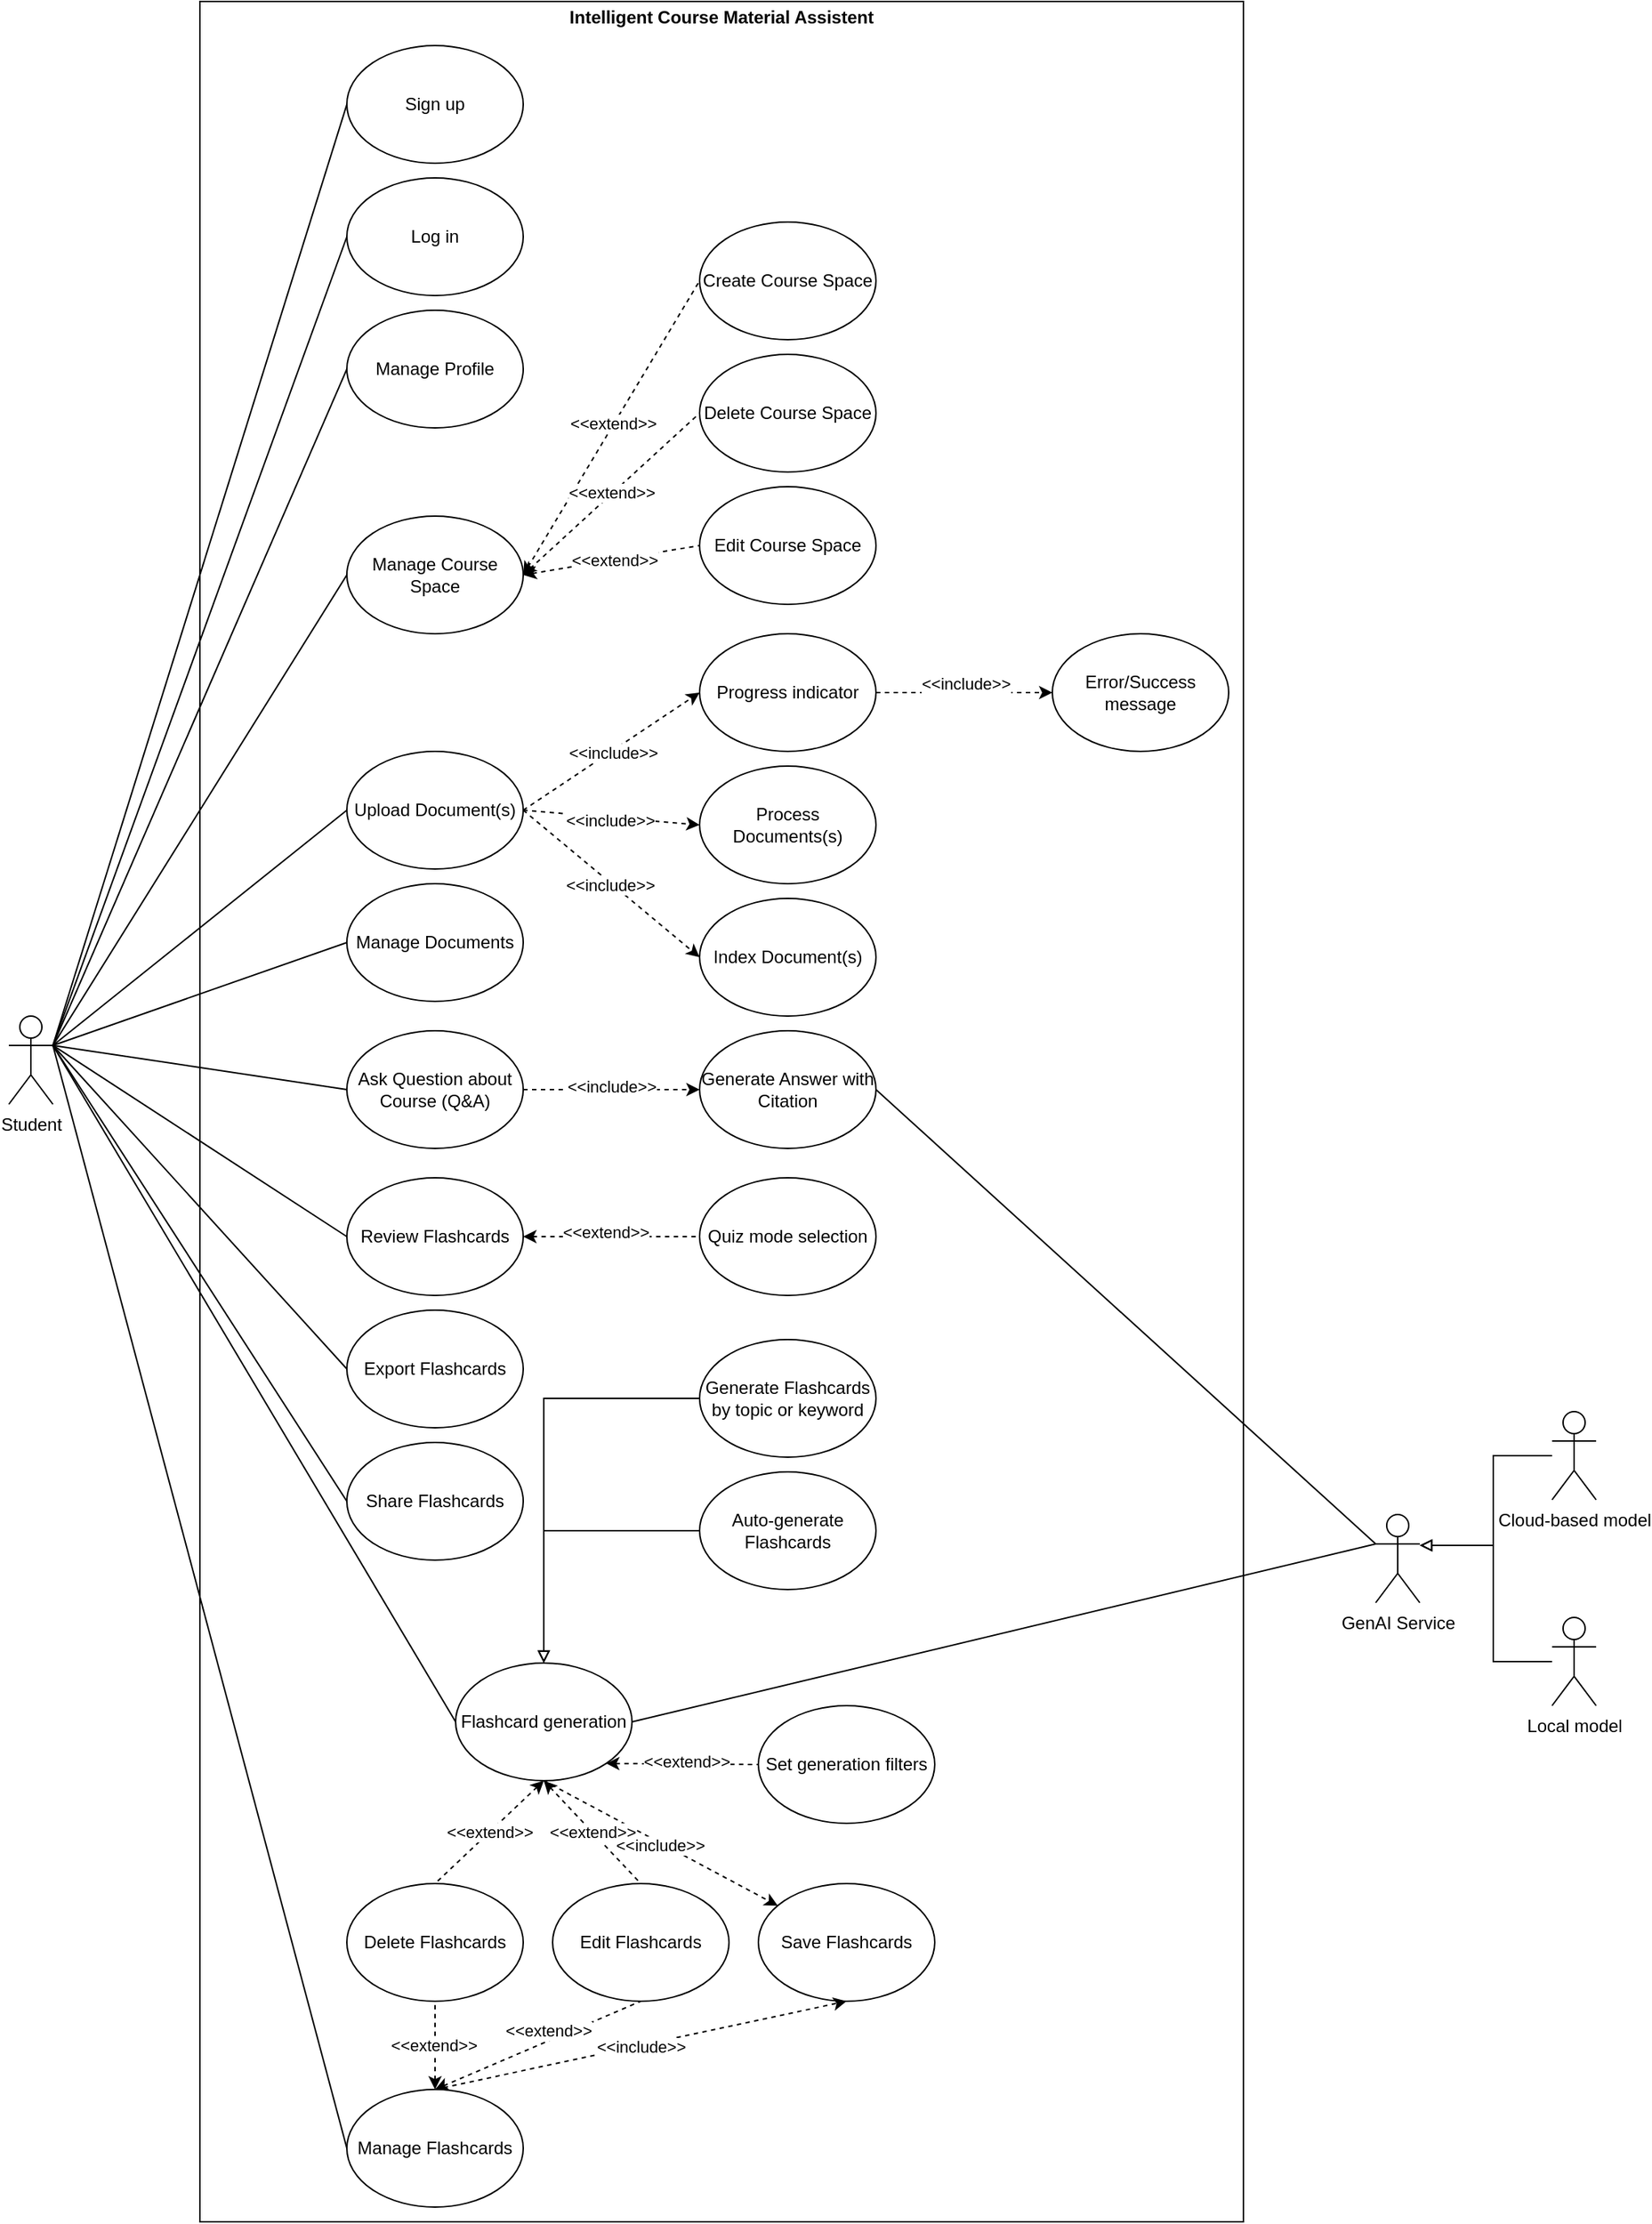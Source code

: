 <mxfile version="27.0.5">
  <diagram name="Seite-1" id="9RO6Gj3AckQCQeCG-p3R">
    <mxGraphModel dx="1501" dy="1012" grid="1" gridSize="10" guides="1" tooltips="1" connect="1" arrows="1" fold="1" page="1" pageScale="1" pageWidth="827" pageHeight="1169" math="0" shadow="0">
      <root>
        <mxCell id="0" />
        <mxCell id="1" parent="0" />
        <mxCell id="ttuAGjpay7eY83esUB-h-126" value="&lt;p style=&quot;margin:0px;margin-top:4px;text-align:center;&quot;&gt;&lt;b&gt;Intelligent Course Material Assistent&lt;/b&gt;&lt;/p&gt;" style="verticalAlign=top;align=left;overflow=fill;html=1;whiteSpace=wrap;" vertex="1" parent="1">
          <mxGeometry x="180" y="10" width="710" height="1510" as="geometry" />
        </mxCell>
        <mxCell id="ttuAGjpay7eY83esUB-h-53" style="edgeStyle=none;rounded=0;orthogonalLoop=1;jettySize=auto;html=1;exitX=1;exitY=0.333;exitDx=0;exitDy=0;exitPerimeter=0;entryX=0;entryY=0.5;entryDx=0;entryDy=0;endArrow=none;startFill=0;" edge="1" parent="1" source="ttuAGjpay7eY83esUB-h-1" target="ttuAGjpay7eY83esUB-h-5">
          <mxGeometry relative="1" as="geometry" />
        </mxCell>
        <mxCell id="ttuAGjpay7eY83esUB-h-55" style="edgeStyle=none;rounded=0;orthogonalLoop=1;jettySize=auto;html=1;exitX=1;exitY=0.333;exitDx=0;exitDy=0;exitPerimeter=0;entryX=0;entryY=0.5;entryDx=0;entryDy=0;endArrow=none;startFill=0;" edge="1" parent="1" source="ttuAGjpay7eY83esUB-h-1" target="ttuAGjpay7eY83esUB-h-6">
          <mxGeometry relative="1" as="geometry" />
        </mxCell>
        <mxCell id="ttuAGjpay7eY83esUB-h-56" style="edgeStyle=none;rounded=0;orthogonalLoop=1;jettySize=auto;html=1;exitX=1;exitY=0.333;exitDx=0;exitDy=0;exitPerimeter=0;entryX=0;entryY=0.5;entryDx=0;entryDy=0;endArrow=none;startFill=0;" edge="1" parent="1" source="ttuAGjpay7eY83esUB-h-1" target="ttuAGjpay7eY83esUB-h-7">
          <mxGeometry relative="1" as="geometry" />
        </mxCell>
        <mxCell id="ttuAGjpay7eY83esUB-h-60" style="edgeStyle=none;rounded=0;orthogonalLoop=1;jettySize=auto;html=1;exitX=1;exitY=0.333;exitDx=0;exitDy=0;exitPerimeter=0;entryX=0;entryY=0.5;entryDx=0;entryDy=0;endArrow=none;startFill=0;" edge="1" parent="1" source="ttuAGjpay7eY83esUB-h-1" target="ttuAGjpay7eY83esUB-h-18">
          <mxGeometry relative="1" as="geometry" />
        </mxCell>
        <mxCell id="ttuAGjpay7eY83esUB-h-61" style="edgeStyle=none;rounded=0;orthogonalLoop=1;jettySize=auto;html=1;exitX=1;exitY=0.333;exitDx=0;exitDy=0;exitPerimeter=0;entryX=0;entryY=0.5;entryDx=0;entryDy=0;endArrow=none;startFill=0;" edge="1" parent="1" source="ttuAGjpay7eY83esUB-h-1" target="ttuAGjpay7eY83esUB-h-21">
          <mxGeometry relative="1" as="geometry" />
        </mxCell>
        <mxCell id="ttuAGjpay7eY83esUB-h-62" style="edgeStyle=none;rounded=0;orthogonalLoop=1;jettySize=auto;html=1;exitX=1;exitY=0.333;exitDx=0;exitDy=0;exitPerimeter=0;entryX=0;entryY=0.5;entryDx=0;entryDy=0;endArrow=none;startFill=0;" edge="1" parent="1" source="ttuAGjpay7eY83esUB-h-1" target="ttuAGjpay7eY83esUB-h-24">
          <mxGeometry relative="1" as="geometry" />
        </mxCell>
        <mxCell id="ttuAGjpay7eY83esUB-h-63" style="edgeStyle=none;rounded=0;orthogonalLoop=1;jettySize=auto;html=1;exitX=1;exitY=0.333;exitDx=0;exitDy=0;exitPerimeter=0;entryX=0;entryY=0.5;entryDx=0;entryDy=0;endArrow=none;startFill=0;" edge="1" parent="1" source="ttuAGjpay7eY83esUB-h-1" target="ttuAGjpay7eY83esUB-h-25">
          <mxGeometry relative="1" as="geometry" />
        </mxCell>
        <mxCell id="ttuAGjpay7eY83esUB-h-64" style="edgeStyle=none;rounded=0;orthogonalLoop=1;jettySize=auto;html=1;exitX=1;exitY=0.333;exitDx=0;exitDy=0;exitPerimeter=0;entryX=0;entryY=0.5;entryDx=0;entryDy=0;endArrow=none;startFill=0;" edge="1" parent="1" source="ttuAGjpay7eY83esUB-h-1" target="ttuAGjpay7eY83esUB-h-26">
          <mxGeometry relative="1" as="geometry" />
        </mxCell>
        <mxCell id="ttuAGjpay7eY83esUB-h-65" style="edgeStyle=none;rounded=0;orthogonalLoop=1;jettySize=auto;html=1;exitX=1;exitY=0.333;exitDx=0;exitDy=0;exitPerimeter=0;entryX=0;entryY=0.5;entryDx=0;entryDy=0;endArrow=none;startFill=0;" edge="1" parent="1" source="ttuAGjpay7eY83esUB-h-1" target="ttuAGjpay7eY83esUB-h-34">
          <mxGeometry relative="1" as="geometry" />
        </mxCell>
        <mxCell id="ttuAGjpay7eY83esUB-h-66" style="edgeStyle=none;rounded=0;orthogonalLoop=1;jettySize=auto;html=1;exitX=1;exitY=0.333;exitDx=0;exitDy=0;exitPerimeter=0;entryX=0;entryY=0.5;entryDx=0;entryDy=0;endArrow=none;startFill=0;" edge="1" parent="1" source="ttuAGjpay7eY83esUB-h-1" target="ttuAGjpay7eY83esUB-h-31">
          <mxGeometry relative="1" as="geometry" />
        </mxCell>
        <mxCell id="ttuAGjpay7eY83esUB-h-92" style="edgeStyle=none;rounded=0;orthogonalLoop=1;jettySize=auto;html=1;exitX=1;exitY=0.333;exitDx=0;exitDy=0;exitPerimeter=0;entryX=0;entryY=0.5;entryDx=0;entryDy=0;endArrow=none;startFill=0;" edge="1" parent="1" source="ttuAGjpay7eY83esUB-h-1" target="ttuAGjpay7eY83esUB-h-100">
          <mxGeometry relative="1" as="geometry" />
        </mxCell>
        <mxCell id="ttuAGjpay7eY83esUB-h-114" style="edgeStyle=none;rounded=0;orthogonalLoop=1;jettySize=auto;html=1;exitX=1;exitY=0.333;exitDx=0;exitDy=0;exitPerimeter=0;entryX=0;entryY=0.5;entryDx=0;entryDy=0;endArrow=none;startFill=0;" edge="1" parent="1" source="ttuAGjpay7eY83esUB-h-1" target="ttuAGjpay7eY83esUB-h-113">
          <mxGeometry relative="1" as="geometry" />
        </mxCell>
        <mxCell id="ttuAGjpay7eY83esUB-h-1" value="Student" style="shape=umlActor;verticalLabelPosition=bottom;verticalAlign=top;html=1;outlineConnect=0;" vertex="1" parent="1">
          <mxGeometry x="50" y="700" width="30" height="60" as="geometry" />
        </mxCell>
        <mxCell id="ttuAGjpay7eY83esUB-h-89" style="edgeStyle=none;rounded=0;orthogonalLoop=1;jettySize=auto;html=1;exitX=0;exitY=0.333;exitDx=0;exitDy=0;exitPerimeter=0;entryX=1;entryY=0.5;entryDx=0;entryDy=0;endArrow=none;startFill=0;" edge="1" parent="1" source="ttuAGjpay7eY83esUB-h-2" target="ttuAGjpay7eY83esUB-h-24">
          <mxGeometry relative="1" as="geometry" />
        </mxCell>
        <mxCell id="ttuAGjpay7eY83esUB-h-2" value="GenAI Service" style="shape=umlActor;verticalLabelPosition=bottom;verticalAlign=top;html=1;outlineConnect=0;" vertex="1" parent="1">
          <mxGeometry x="980" y="1039" width="30" height="60" as="geometry" />
        </mxCell>
        <mxCell id="ttuAGjpay7eY83esUB-h-5" value="Sign up" style="ellipse;whiteSpace=wrap;html=1;" vertex="1" parent="1">
          <mxGeometry x="280" y="40" width="120" height="80" as="geometry" />
        </mxCell>
        <mxCell id="ttuAGjpay7eY83esUB-h-6" value="Log in" style="ellipse;whiteSpace=wrap;html=1;" vertex="1" parent="1">
          <mxGeometry x="280" y="130" width="120" height="80" as="geometry" />
        </mxCell>
        <mxCell id="ttuAGjpay7eY83esUB-h-7" value="Manage Profile" style="ellipse;whiteSpace=wrap;html=1;" vertex="1" parent="1">
          <mxGeometry x="280" y="220" width="120" height="80" as="geometry" />
        </mxCell>
        <mxCell id="ttuAGjpay7eY83esUB-h-15" value="Create Course Space" style="ellipse;whiteSpace=wrap;html=1;" vertex="1" parent="1">
          <mxGeometry x="520" y="160" width="120" height="80" as="geometry" />
        </mxCell>
        <mxCell id="ttuAGjpay7eY83esUB-h-75" style="edgeStyle=none;rounded=0;orthogonalLoop=1;jettySize=auto;html=1;exitX=1;exitY=0.5;exitDx=0;exitDy=0;entryX=0;entryY=0.5;entryDx=0;entryDy=0;endArrow=classic;startFill=0;dashed=1;endFill=1;" edge="1" parent="1" source="ttuAGjpay7eY83esUB-h-18" target="ttuAGjpay7eY83esUB-h-22">
          <mxGeometry relative="1" as="geometry">
            <Array as="points" />
          </mxGeometry>
        </mxCell>
        <mxCell id="ttuAGjpay7eY83esUB-h-76" value="&amp;lt;&amp;lt;include&amp;gt;&amp;gt;" style="edgeLabel;html=1;align=center;verticalAlign=middle;resizable=0;points=[];" vertex="1" connectable="0" parent="ttuAGjpay7eY83esUB-h-75">
          <mxGeometry x="-0.002" y="-1" relative="1" as="geometry">
            <mxPoint as="offset" />
          </mxGeometry>
        </mxCell>
        <mxCell id="ttuAGjpay7eY83esUB-h-78" style="edgeStyle=none;rounded=0;orthogonalLoop=1;jettySize=auto;html=1;exitX=1;exitY=0.5;exitDx=0;exitDy=0;entryX=0;entryY=0.5;entryDx=0;entryDy=0;dashed=1;" edge="1" parent="1" source="ttuAGjpay7eY83esUB-h-18" target="ttuAGjpay7eY83esUB-h-20">
          <mxGeometry relative="1" as="geometry" />
        </mxCell>
        <mxCell id="ttuAGjpay7eY83esUB-h-79" value="&amp;lt;&amp;lt;include&amp;gt;&amp;gt;" style="edgeLabel;html=1;align=center;verticalAlign=middle;resizable=0;points=[];" vertex="1" connectable="0" parent="ttuAGjpay7eY83esUB-h-78">
          <mxGeometry x="-0.014" y="-2" relative="1" as="geometry">
            <mxPoint as="offset" />
          </mxGeometry>
        </mxCell>
        <mxCell id="ttuAGjpay7eY83esUB-h-80" style="edgeStyle=none;rounded=0;orthogonalLoop=1;jettySize=auto;html=1;exitX=1;exitY=0.5;exitDx=0;exitDy=0;entryX=0;entryY=0.5;entryDx=0;entryDy=0;dashed=1;" edge="1" parent="1" source="ttuAGjpay7eY83esUB-h-18" target="ttuAGjpay7eY83esUB-h-19">
          <mxGeometry relative="1" as="geometry" />
        </mxCell>
        <mxCell id="ttuAGjpay7eY83esUB-h-81" value="&amp;lt;&amp;lt;include&amp;gt;&amp;gt;" style="edgeLabel;html=1;align=center;verticalAlign=middle;resizable=0;points=[];" vertex="1" connectable="0" parent="ttuAGjpay7eY83esUB-h-80">
          <mxGeometry x="-0.01" y="-1" relative="1" as="geometry">
            <mxPoint as="offset" />
          </mxGeometry>
        </mxCell>
        <mxCell id="ttuAGjpay7eY83esUB-h-18" value="Upload Document(s)" style="ellipse;whiteSpace=wrap;html=1;" vertex="1" parent="1">
          <mxGeometry x="280" y="520" width="120" height="80" as="geometry" />
        </mxCell>
        <mxCell id="ttuAGjpay7eY83esUB-h-19" value="Index Document(s)" style="ellipse;whiteSpace=wrap;html=1;" vertex="1" parent="1">
          <mxGeometry x="520" y="620" width="120" height="80" as="geometry" />
        </mxCell>
        <mxCell id="ttuAGjpay7eY83esUB-h-20" value="Process Documents(s)" style="ellipse;whiteSpace=wrap;html=1;" vertex="1" parent="1">
          <mxGeometry x="520" y="530" width="120" height="80" as="geometry" />
        </mxCell>
        <mxCell id="ttuAGjpay7eY83esUB-h-21" value="Manage Documents" style="ellipse;whiteSpace=wrap;html=1;" vertex="1" parent="1">
          <mxGeometry x="280" y="610" width="120" height="80" as="geometry" />
        </mxCell>
        <mxCell id="ttuAGjpay7eY83esUB-h-73" style="edgeStyle=none;rounded=0;orthogonalLoop=1;jettySize=auto;html=1;exitX=1;exitY=0.5;exitDx=0;exitDy=0;entryX=0;entryY=0.5;entryDx=0;entryDy=0;endArrow=classic;startFill=0;dashed=1;endFill=1;" edge="1" parent="1" source="ttuAGjpay7eY83esUB-h-22" target="ttuAGjpay7eY83esUB-h-23">
          <mxGeometry relative="1" as="geometry" />
        </mxCell>
        <mxCell id="ttuAGjpay7eY83esUB-h-74" value="&amp;lt;&amp;lt;include&amp;gt;&amp;gt;" style="edgeLabel;html=1;align=center;verticalAlign=middle;resizable=0;points=[];" vertex="1" connectable="0" parent="ttuAGjpay7eY83esUB-h-73">
          <mxGeometry x="0.133" relative="1" as="geometry">
            <mxPoint x="-7" y="-6" as="offset" />
          </mxGeometry>
        </mxCell>
        <mxCell id="ttuAGjpay7eY83esUB-h-22" value="P&lt;span style=&quot;background-color: transparent; color: light-dark(rgb(0, 0, 0), rgb(255, 255, 255));&quot;&gt;rogress indicator&lt;/span&gt;" style="ellipse;whiteSpace=wrap;html=1;" vertex="1" parent="1">
          <mxGeometry x="520" y="440" width="120" height="80" as="geometry" />
        </mxCell>
        <mxCell id="ttuAGjpay7eY83esUB-h-23" value="Error/Success message" style="ellipse;whiteSpace=wrap;html=1;" vertex="1" parent="1">
          <mxGeometry x="760" y="440" width="120" height="80" as="geometry" />
        </mxCell>
        <mxCell id="ttuAGjpay7eY83esUB-h-86" style="edgeStyle=none;rounded=0;orthogonalLoop=1;jettySize=auto;html=1;exitX=1;exitY=1;exitDx=0;exitDy=0;entryX=0;entryY=0.5;entryDx=0;entryDy=0;dashed=1;startArrow=classic;startFill=1;endArrow=none;" edge="1" parent="1" source="ttuAGjpay7eY83esUB-h-24" target="ttuAGjpay7eY83esUB-h-29">
          <mxGeometry relative="1" as="geometry" />
        </mxCell>
        <mxCell id="ttuAGjpay7eY83esUB-h-87" value="&amp;lt;&amp;lt;extend&amp;gt;&amp;gt;" style="edgeLabel;html=1;align=center;verticalAlign=middle;resizable=0;points=[];" vertex="1" connectable="0" parent="ttuAGjpay7eY83esUB-h-86">
          <mxGeometry x="0.05" y="2" relative="1" as="geometry">
            <mxPoint as="offset" />
          </mxGeometry>
        </mxCell>
        <mxCell id="ttuAGjpay7eY83esUB-h-94" style="edgeStyle=none;rounded=0;orthogonalLoop=1;jettySize=auto;html=1;exitX=0.5;exitY=1;exitDx=0;exitDy=0;dashed=1;" edge="1" parent="1" source="ttuAGjpay7eY83esUB-h-24" target="ttuAGjpay7eY83esUB-h-38">
          <mxGeometry relative="1" as="geometry" />
        </mxCell>
        <mxCell id="ttuAGjpay7eY83esUB-h-95" value="&amp;lt;&amp;lt;include&amp;gt;&amp;gt;" style="edgeLabel;html=1;align=center;verticalAlign=middle;resizable=0;points=[];" vertex="1" connectable="0" parent="ttuAGjpay7eY83esUB-h-94">
          <mxGeometry y="-1" relative="1" as="geometry">
            <mxPoint as="offset" />
          </mxGeometry>
        </mxCell>
        <mxCell id="ttuAGjpay7eY83esUB-h-96" style="edgeStyle=none;rounded=0;orthogonalLoop=1;jettySize=auto;html=1;exitX=0.5;exitY=1;exitDx=0;exitDy=0;entryX=0.5;entryY=0;entryDx=0;entryDy=0;dashed=1;startArrow=classic;startFill=1;endArrow=none;" edge="1" parent="1" source="ttuAGjpay7eY83esUB-h-24" target="ttuAGjpay7eY83esUB-h-36">
          <mxGeometry relative="1" as="geometry" />
        </mxCell>
        <mxCell id="ttuAGjpay7eY83esUB-h-97" value="&amp;lt;&amp;lt;extend&amp;gt;&amp;gt;" style="edgeLabel;html=1;align=center;verticalAlign=middle;resizable=0;points=[];" vertex="1" connectable="0" parent="ttuAGjpay7eY83esUB-h-96">
          <mxGeometry x="-0.004" relative="1" as="geometry">
            <mxPoint as="offset" />
          </mxGeometry>
        </mxCell>
        <mxCell id="ttuAGjpay7eY83esUB-h-98" style="edgeStyle=none;rounded=0;orthogonalLoop=1;jettySize=auto;html=1;exitX=0.5;exitY=1;exitDx=0;exitDy=0;entryX=0.5;entryY=0;entryDx=0;entryDy=0;dashed=1;startArrow=classic;startFill=1;endArrow=none;" edge="1" parent="1" source="ttuAGjpay7eY83esUB-h-24" target="ttuAGjpay7eY83esUB-h-37">
          <mxGeometry relative="1" as="geometry" />
        </mxCell>
        <mxCell id="ttuAGjpay7eY83esUB-h-99" value="&amp;lt;&amp;lt;extend&amp;gt;&amp;gt;" style="edgeLabel;html=1;align=center;verticalAlign=middle;resizable=0;points=[];" vertex="1" connectable="0" parent="ttuAGjpay7eY83esUB-h-98">
          <mxGeometry x="0.006" relative="1" as="geometry">
            <mxPoint as="offset" />
          </mxGeometry>
        </mxCell>
        <mxCell id="ttuAGjpay7eY83esUB-h-24" value="Flashcard generation" style="ellipse;whiteSpace=wrap;html=1;" vertex="1" parent="1">
          <mxGeometry x="354" y="1140" width="120" height="80" as="geometry" />
        </mxCell>
        <mxCell id="ttuAGjpay7eY83esUB-h-25" value="Export Flashcards" style="ellipse;whiteSpace=wrap;html=1;" vertex="1" parent="1">
          <mxGeometry x="280" y="900" width="120" height="80" as="geometry" />
        </mxCell>
        <mxCell id="ttuAGjpay7eY83esUB-h-26" value="Share Flashcards" style="ellipse;whiteSpace=wrap;html=1;" vertex="1" parent="1">
          <mxGeometry x="280" y="990" width="120" height="80" as="geometry" />
        </mxCell>
        <mxCell id="ttuAGjpay7eY83esUB-h-84" style="edgeStyle=orthogonalEdgeStyle;rounded=0;orthogonalLoop=1;jettySize=auto;html=1;exitX=0;exitY=0.5;exitDx=0;exitDy=0;endArrow=block;endFill=0;strokeColor=default;" edge="1" parent="1" source="ttuAGjpay7eY83esUB-h-27" target="ttuAGjpay7eY83esUB-h-24">
          <mxGeometry relative="1" as="geometry">
            <mxPoint x="340" y="1100" as="targetPoint" />
          </mxGeometry>
        </mxCell>
        <mxCell id="ttuAGjpay7eY83esUB-h-27" value="Auto-generate Flashcards" style="ellipse;whiteSpace=wrap;html=1;" vertex="1" parent="1">
          <mxGeometry x="520" y="1010" width="120" height="80" as="geometry" />
        </mxCell>
        <mxCell id="ttuAGjpay7eY83esUB-h-101" style="edgeStyle=orthogonalEdgeStyle;rounded=0;orthogonalLoop=1;jettySize=auto;html=1;exitX=0;exitY=0.5;exitDx=0;exitDy=0;endArrow=block;endFill=0;entryX=0.5;entryY=0;entryDx=0;entryDy=0;" edge="1" parent="1" source="ttuAGjpay7eY83esUB-h-28" target="ttuAGjpay7eY83esUB-h-24">
          <mxGeometry relative="1" as="geometry">
            <mxPoint x="220" y="1100" as="targetPoint" />
          </mxGeometry>
        </mxCell>
        <mxCell id="ttuAGjpay7eY83esUB-h-28" value="Generate Flashcards by topic or keyword" style="ellipse;whiteSpace=wrap;html=1;" vertex="1" parent="1">
          <mxGeometry x="520" y="920" width="120" height="80" as="geometry" />
        </mxCell>
        <mxCell id="ttuAGjpay7eY83esUB-h-29" value="Set generation filters" style="ellipse;whiteSpace=wrap;html=1;" vertex="1" parent="1">
          <mxGeometry x="560" y="1169" width="120" height="80" as="geometry" />
        </mxCell>
        <mxCell id="ttuAGjpay7eY83esUB-h-71" style="edgeStyle=none;rounded=0;orthogonalLoop=1;jettySize=auto;html=1;exitX=1;exitY=0.5;exitDx=0;exitDy=0;entryX=0;entryY=0.5;entryDx=0;entryDy=0;endArrow=classic;startFill=0;dashed=1;endFill=1;" edge="1" parent="1" source="ttuAGjpay7eY83esUB-h-31" target="ttuAGjpay7eY83esUB-h-33">
          <mxGeometry relative="1" as="geometry" />
        </mxCell>
        <mxCell id="ttuAGjpay7eY83esUB-h-72" value="&amp;lt;&amp;lt;include&amp;gt;&amp;gt;" style="edgeLabel;html=1;align=center;verticalAlign=middle;resizable=0;points=[];" vertex="1" connectable="0" parent="ttuAGjpay7eY83esUB-h-71">
          <mxGeometry y="2" relative="1" as="geometry">
            <mxPoint as="offset" />
          </mxGeometry>
        </mxCell>
        <mxCell id="ttuAGjpay7eY83esUB-h-31" value="Ask Question about Course (Q&amp;amp;A)" style="ellipse;whiteSpace=wrap;html=1;" vertex="1" parent="1">
          <mxGeometry x="280" y="710" width="120" height="80" as="geometry" />
        </mxCell>
        <mxCell id="ttuAGjpay7eY83esUB-h-33" value="Generate Answer with Citation" style="ellipse;whiteSpace=wrap;html=1;" vertex="1" parent="1">
          <mxGeometry x="520" y="710" width="120" height="80" as="geometry" />
        </mxCell>
        <mxCell id="ttuAGjpay7eY83esUB-h-68" value="" style="edgeStyle=none;rounded=0;orthogonalLoop=1;jettySize=auto;html=1;endArrow=none;startFill=1;dashed=1;endFill=1;startArrow=classic;" edge="1" parent="1" source="ttuAGjpay7eY83esUB-h-34" target="ttuAGjpay7eY83esUB-h-67">
          <mxGeometry relative="1" as="geometry" />
        </mxCell>
        <mxCell id="ttuAGjpay7eY83esUB-h-69" value="&amp;lt;&amp;lt;extend&amp;gt;&amp;gt;" style="edgeLabel;html=1;align=center;verticalAlign=middle;resizable=0;points=[];" vertex="1" connectable="0" parent="ttuAGjpay7eY83esUB-h-68">
          <mxGeometry x="-0.075" y="3" relative="1" as="geometry">
            <mxPoint as="offset" />
          </mxGeometry>
        </mxCell>
        <mxCell id="ttuAGjpay7eY83esUB-h-34" value="Review Flashcards" style="ellipse;whiteSpace=wrap;html=1;" vertex="1" parent="1">
          <mxGeometry x="280" y="810" width="120" height="80" as="geometry" />
        </mxCell>
        <mxCell id="ttuAGjpay7eY83esUB-h-36" value="Edit Flashcards" style="ellipse;whiteSpace=wrap;html=1;" vertex="1" parent="1">
          <mxGeometry x="420" y="1290" width="120" height="80" as="geometry" />
        </mxCell>
        <mxCell id="ttuAGjpay7eY83esUB-h-37" value="Delete Flashcards" style="ellipse;whiteSpace=wrap;html=1;" vertex="1" parent="1">
          <mxGeometry x="280" y="1290" width="120" height="80" as="geometry" />
        </mxCell>
        <mxCell id="ttuAGjpay7eY83esUB-h-38" value="Save Flashcards" style="ellipse;whiteSpace=wrap;html=1;" vertex="1" parent="1">
          <mxGeometry x="560" y="1290" width="120" height="80" as="geometry" />
        </mxCell>
        <mxCell id="ttuAGjpay7eY83esUB-h-47" value="Cloud-based model" style="shape=umlActor;verticalLabelPosition=bottom;verticalAlign=top;html=1;outlineConnect=0;" vertex="1" parent="1">
          <mxGeometry x="1100" y="969" width="30" height="60" as="geometry" />
        </mxCell>
        <mxCell id="ttuAGjpay7eY83esUB-h-112" style="edgeStyle=orthogonalEdgeStyle;rounded=0;orthogonalLoop=1;jettySize=auto;html=1;endArrow=block;endFill=0;" edge="1" parent="1" source="ttuAGjpay7eY83esUB-h-48">
          <mxGeometry relative="1" as="geometry">
            <mxPoint x="1010" y="1060" as="targetPoint" />
            <Array as="points">
              <mxPoint x="1060" y="1139" />
              <mxPoint x="1060" y="1060" />
            </Array>
          </mxGeometry>
        </mxCell>
        <mxCell id="ttuAGjpay7eY83esUB-h-48" value="Local model" style="shape=umlActor;verticalLabelPosition=bottom;verticalAlign=top;html=1;outlineConnect=0;" vertex="1" parent="1">
          <mxGeometry x="1100" y="1109" width="30" height="60" as="geometry" />
        </mxCell>
        <mxCell id="ttuAGjpay7eY83esUB-h-67" value="Quiz mode selection" style="ellipse;whiteSpace=wrap;html=1;" vertex="1" parent="1">
          <mxGeometry x="520" y="810" width="120" height="80" as="geometry" />
        </mxCell>
        <mxCell id="ttuAGjpay7eY83esUB-h-70" style="edgeStyle=none;rounded=0;orthogonalLoop=1;jettySize=auto;html=1;exitX=1;exitY=0.5;exitDx=0;exitDy=0;entryX=0;entryY=0.333;entryDx=0;entryDy=0;entryPerimeter=0;endArrow=none;startFill=0;" edge="1" parent="1" source="ttuAGjpay7eY83esUB-h-33" target="ttuAGjpay7eY83esUB-h-2">
          <mxGeometry relative="1" as="geometry" />
        </mxCell>
        <mxCell id="ttuAGjpay7eY83esUB-h-16" value="Delete Course Space" style="ellipse;whiteSpace=wrap;html=1;" vertex="1" parent="1">
          <mxGeometry x="520" y="250" width="120" height="80" as="geometry" />
        </mxCell>
        <mxCell id="ttuAGjpay7eY83esUB-h-102" style="edgeStyle=none;rounded=0;orthogonalLoop=1;jettySize=auto;html=1;exitX=0.5;exitY=0;exitDx=0;exitDy=0;entryX=0.5;entryY=1;entryDx=0;entryDy=0;dashed=1;endArrow=none;startFill=1;startArrow=classic;" edge="1" parent="1" source="ttuAGjpay7eY83esUB-h-100" target="ttuAGjpay7eY83esUB-h-37">
          <mxGeometry relative="1" as="geometry" />
        </mxCell>
        <mxCell id="ttuAGjpay7eY83esUB-h-105" value="&amp;lt;&amp;lt;extend&amp;gt;&amp;gt;" style="edgeLabel;html=1;align=center;verticalAlign=middle;resizable=0;points=[];" vertex="1" connectable="0" parent="ttuAGjpay7eY83esUB-h-102">
          <mxGeometry y="1" relative="1" as="geometry">
            <mxPoint as="offset" />
          </mxGeometry>
        </mxCell>
        <mxCell id="ttuAGjpay7eY83esUB-h-103" style="edgeStyle=none;rounded=0;orthogonalLoop=1;jettySize=auto;html=1;exitX=0.5;exitY=0;exitDx=0;exitDy=0;entryX=0.5;entryY=1;entryDx=0;entryDy=0;dashed=1;startArrow=classic;startFill=1;endArrow=none;" edge="1" parent="1" source="ttuAGjpay7eY83esUB-h-100" target="ttuAGjpay7eY83esUB-h-36">
          <mxGeometry relative="1" as="geometry" />
        </mxCell>
        <mxCell id="ttuAGjpay7eY83esUB-h-106" value="&amp;lt;&amp;lt;extend&amp;gt;&amp;gt;" style="edgeLabel;html=1;align=center;verticalAlign=middle;resizable=0;points=[];" vertex="1" connectable="0" parent="ttuAGjpay7eY83esUB-h-103">
          <mxGeometry x="0.001" y="-3" relative="1" as="geometry">
            <mxPoint x="6" y="-13" as="offset" />
          </mxGeometry>
        </mxCell>
        <mxCell id="ttuAGjpay7eY83esUB-h-104" style="edgeStyle=none;rounded=0;orthogonalLoop=1;jettySize=auto;html=1;exitX=0.5;exitY=0;exitDx=0;exitDy=0;entryX=0.5;entryY=1;entryDx=0;entryDy=0;dashed=1;" edge="1" parent="1" source="ttuAGjpay7eY83esUB-h-100" target="ttuAGjpay7eY83esUB-h-38">
          <mxGeometry relative="1" as="geometry" />
        </mxCell>
        <mxCell id="ttuAGjpay7eY83esUB-h-108" value="&amp;lt;&amp;lt;include&amp;gt;&amp;gt;" style="edgeLabel;html=1;align=center;verticalAlign=middle;resizable=0;points=[];" vertex="1" connectable="0" parent="ttuAGjpay7eY83esUB-h-104">
          <mxGeometry x="-0.001" y="-1" relative="1" as="geometry">
            <mxPoint as="offset" />
          </mxGeometry>
        </mxCell>
        <mxCell id="ttuAGjpay7eY83esUB-h-100" value="Manage Flashcards" style="ellipse;whiteSpace=wrap;html=1;" vertex="1" parent="1">
          <mxGeometry x="280" y="1430" width="120" height="80" as="geometry" />
        </mxCell>
        <mxCell id="ttuAGjpay7eY83esUB-h-111" style="edgeStyle=orthogonalEdgeStyle;rounded=0;orthogonalLoop=1;jettySize=auto;html=1;endArrow=block;endFill=0;" edge="1" parent="1" source="ttuAGjpay7eY83esUB-h-47">
          <mxGeometry relative="1" as="geometry">
            <mxPoint x="1010" y="1060" as="targetPoint" />
            <Array as="points">
              <mxPoint x="1060" y="999" />
              <mxPoint x="1060" y="1060" />
            </Array>
          </mxGeometry>
        </mxCell>
        <mxCell id="ttuAGjpay7eY83esUB-h-115" style="edgeStyle=none;rounded=0;orthogonalLoop=1;jettySize=auto;html=1;exitX=1;exitY=0.5;exitDx=0;exitDy=0;entryX=0;entryY=0.5;entryDx=0;entryDy=0;dashed=1;startArrow=classic;startFill=1;endArrow=none;" edge="1" parent="1" source="ttuAGjpay7eY83esUB-h-113" target="ttuAGjpay7eY83esUB-h-15">
          <mxGeometry relative="1" as="geometry" />
        </mxCell>
        <mxCell id="ttuAGjpay7eY83esUB-h-123" value="&amp;lt;&amp;lt;extend&amp;gt;&amp;gt;" style="edgeLabel;html=1;align=center;verticalAlign=middle;resizable=0;points=[];" vertex="1" connectable="0" parent="ttuAGjpay7eY83esUB-h-115">
          <mxGeometry x="0.024" y="1" relative="1" as="geometry">
            <mxPoint as="offset" />
          </mxGeometry>
        </mxCell>
        <mxCell id="ttuAGjpay7eY83esUB-h-116" style="edgeStyle=none;rounded=0;orthogonalLoop=1;jettySize=auto;html=1;exitX=1;exitY=0.5;exitDx=0;exitDy=0;entryX=0;entryY=0.5;entryDx=0;entryDy=0;dashed=1;startArrow=classic;startFill=1;endArrow=none;" edge="1" parent="1" source="ttuAGjpay7eY83esUB-h-113" target="ttuAGjpay7eY83esUB-h-16">
          <mxGeometry relative="1" as="geometry" />
        </mxCell>
        <mxCell id="ttuAGjpay7eY83esUB-h-122" value="&amp;lt;&amp;lt;extend&amp;gt;&amp;gt;" style="edgeLabel;html=1;align=center;verticalAlign=middle;resizable=0;points=[];" vertex="1" connectable="0" parent="ttuAGjpay7eY83esUB-h-116">
          <mxGeometry y="1" relative="1" as="geometry">
            <mxPoint as="offset" />
          </mxGeometry>
        </mxCell>
        <mxCell id="ttuAGjpay7eY83esUB-h-120" style="edgeStyle=none;rounded=0;orthogonalLoop=1;jettySize=auto;html=1;exitX=1;exitY=0.5;exitDx=0;exitDy=0;entryX=0;entryY=0.5;entryDx=0;entryDy=0;dashed=1;startArrow=classic;startFill=1;endArrow=none;" edge="1" parent="1" source="ttuAGjpay7eY83esUB-h-113" target="ttuAGjpay7eY83esUB-h-119">
          <mxGeometry relative="1" as="geometry" />
        </mxCell>
        <mxCell id="ttuAGjpay7eY83esUB-h-121" value="&amp;lt;&amp;lt;extend&amp;gt;&amp;gt;" style="edgeLabel;html=1;align=center;verticalAlign=middle;resizable=0;points=[];" vertex="1" connectable="0" parent="ttuAGjpay7eY83esUB-h-120">
          <mxGeometry x="0.028" relative="1" as="geometry">
            <mxPoint as="offset" />
          </mxGeometry>
        </mxCell>
        <mxCell id="ttuAGjpay7eY83esUB-h-113" value="Manage Course Space" style="ellipse;whiteSpace=wrap;html=1;" vertex="1" parent="1">
          <mxGeometry x="280" y="360" width="120" height="80" as="geometry" />
        </mxCell>
        <mxCell id="ttuAGjpay7eY83esUB-h-119" value="Edit Course Space" style="ellipse;whiteSpace=wrap;html=1;" vertex="1" parent="1">
          <mxGeometry x="520" y="340" width="120" height="80" as="geometry" />
        </mxCell>
      </root>
    </mxGraphModel>
  </diagram>
</mxfile>
